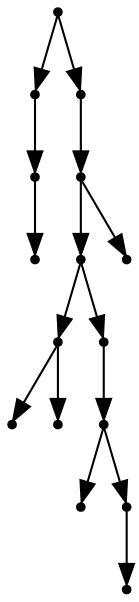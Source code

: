 digraph {
  15 [shape=point];
  2 [shape=point];
  1 [shape=point];
  0 [shape=point];
  14 [shape=point];
  13 [shape=point];
  11 [shape=point];
  5 [shape=point];
  3 [shape=point];
  4 [shape=point];
  10 [shape=point];
  9 [shape=point];
  6 [shape=point];
  8 [shape=point];
  7 [shape=point];
  12 [shape=point];
15 -> 2;
2 -> 1;
1 -> 0;
15 -> 14;
14 -> 13;
13 -> 11;
11 -> 5;
5 -> 3;
5 -> 4;
11 -> 10;
10 -> 9;
9 -> 6;
9 -> 8;
8 -> 7;
13 -> 12;
}
